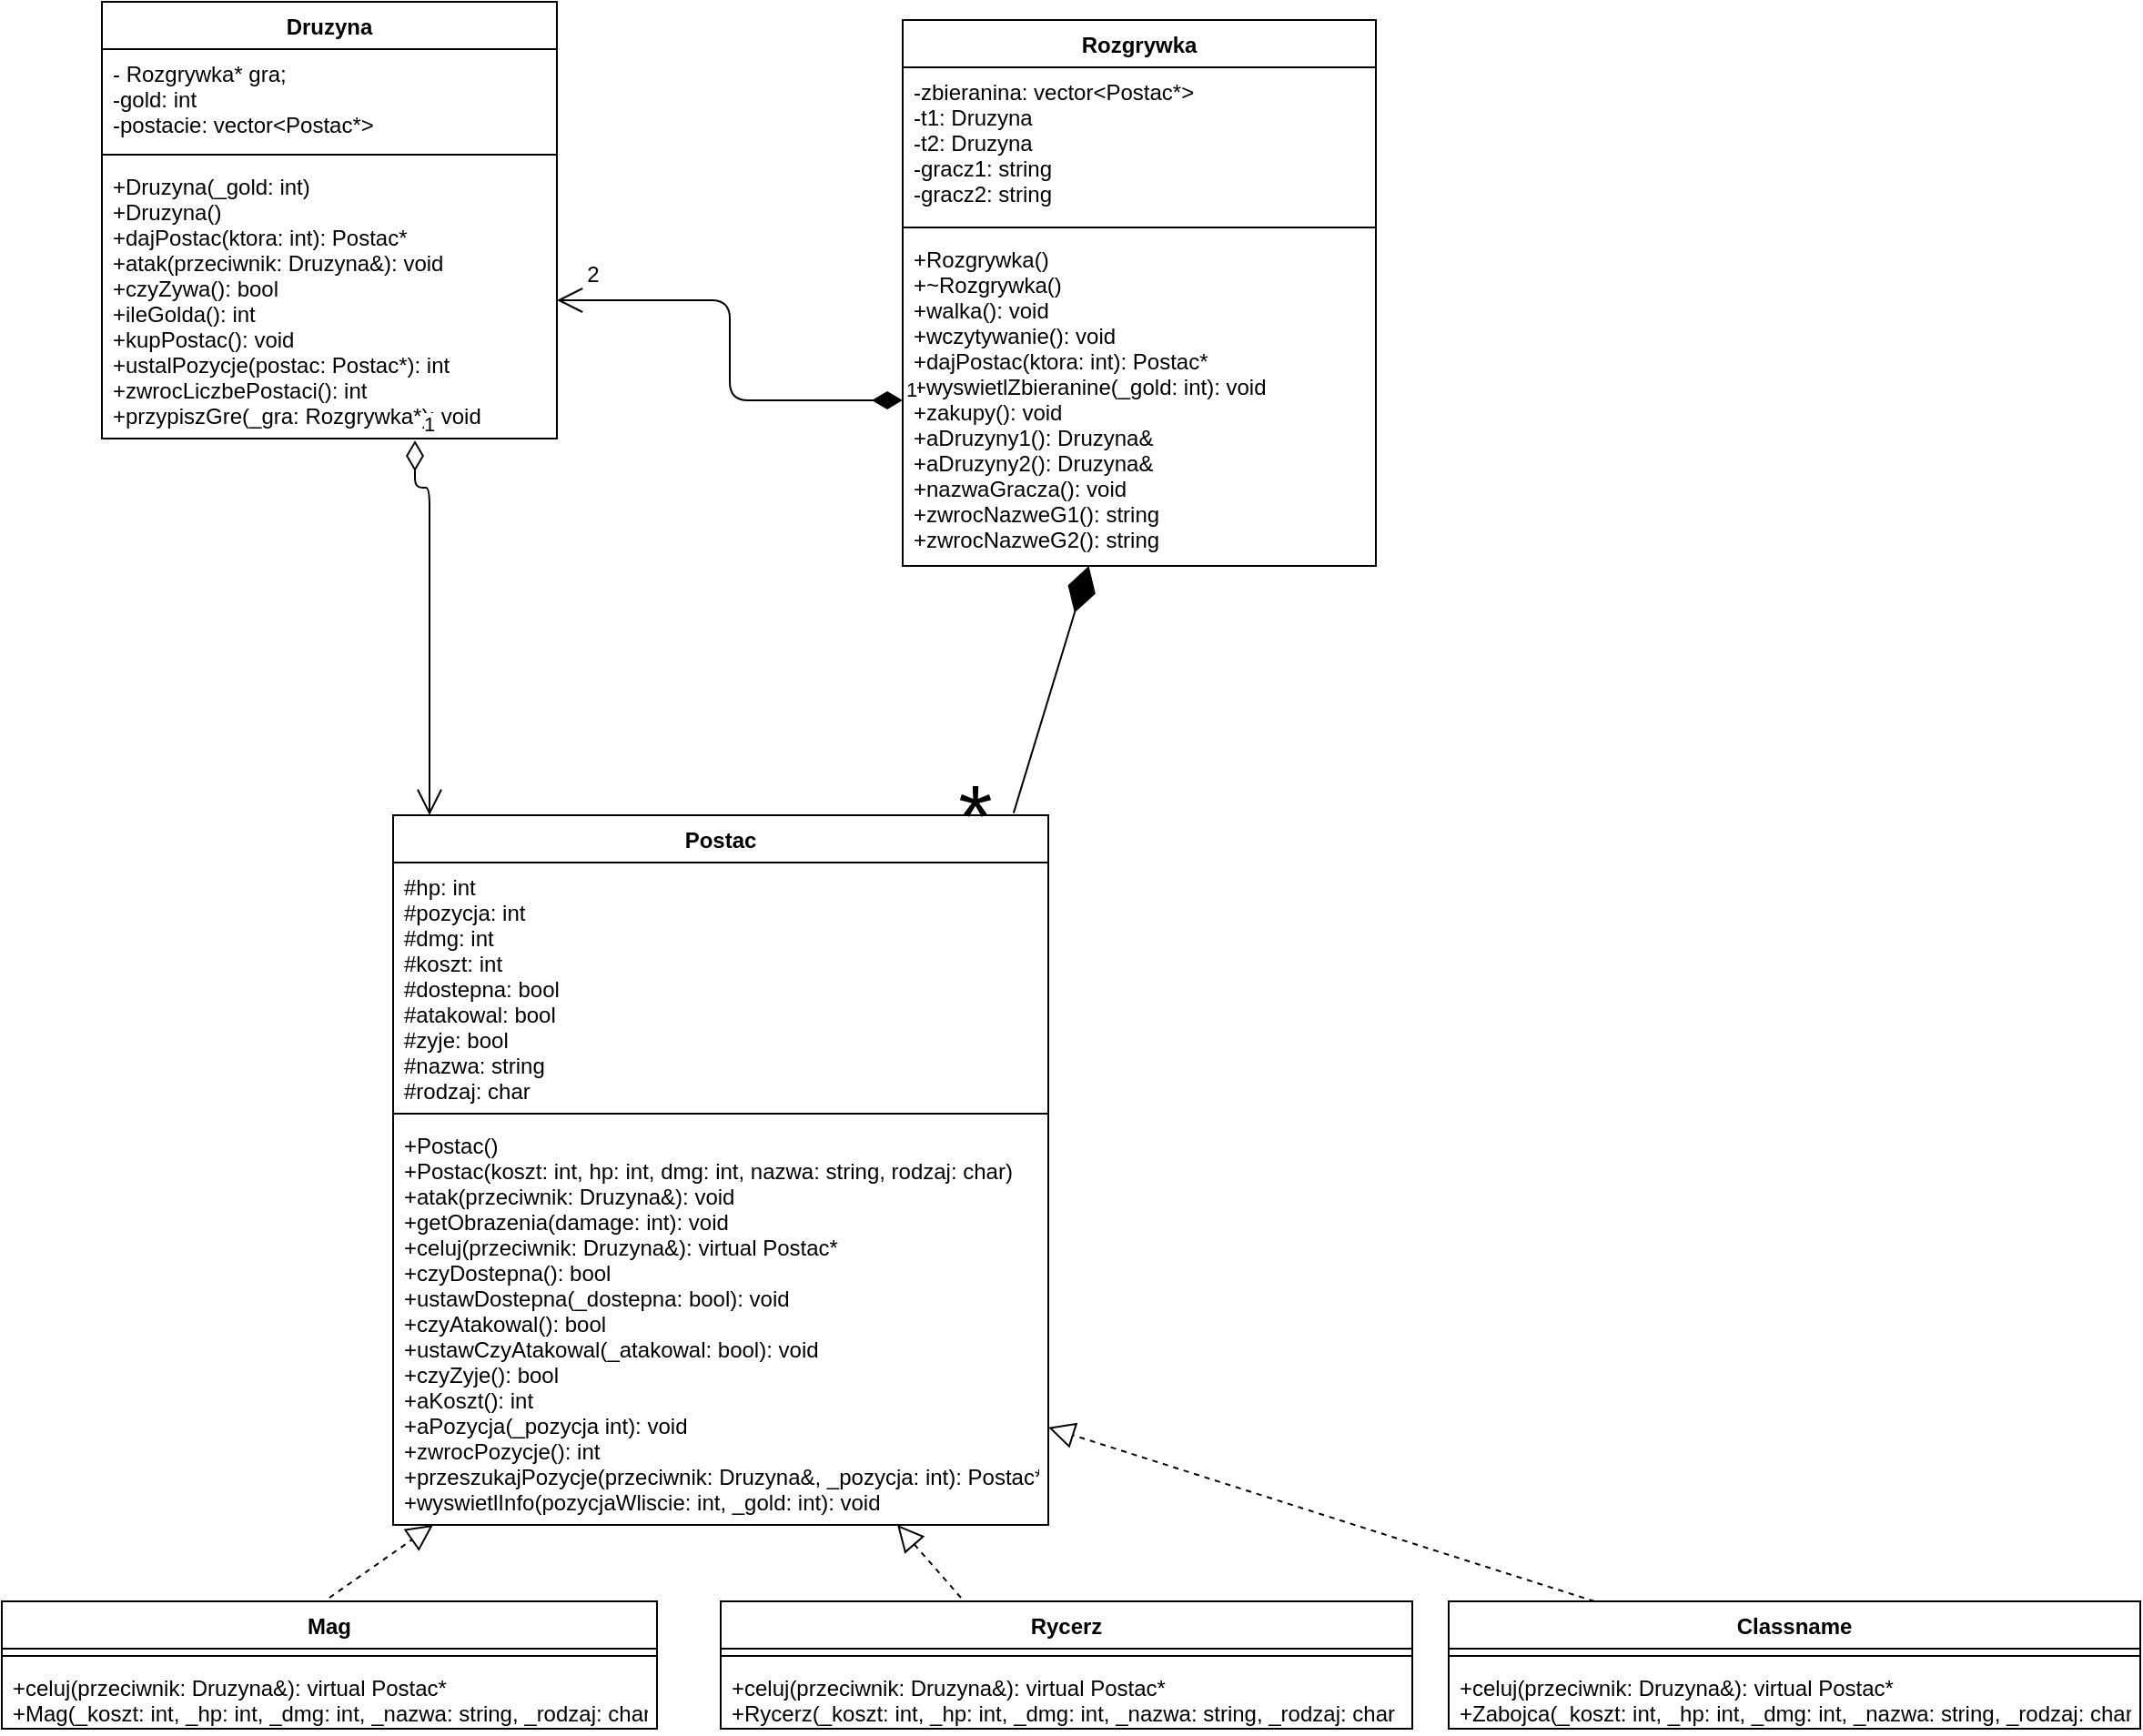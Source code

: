 <mxfile version="10.8.1" type="device"><diagram id="S9sJNFbwH8jNGxF_QSpA" name="Page-1"><mxGraphModel dx="1640" dy="899" grid="1" gridSize="10" guides="1" tooltips="1" connect="1" arrows="1" fold="1" page="1" pageScale="1" pageWidth="827" pageHeight="1169" background="none" math="0" shadow="0"><root><mxCell id="0"/><mxCell id="1" parent="0"/><mxCell id="AQSc2OAeia8mHagOynB7-1" value="Druzyna" style="swimlane;fontStyle=1;align=center;verticalAlign=top;childLayout=stackLayout;horizontal=1;startSize=26;horizontalStack=0;resizeParent=1;resizeParentMax=0;resizeLast=0;collapsible=1;marginBottom=0;" vertex="1" parent="1"><mxGeometry x="60" y="53" width="250" height="240" as="geometry"/></mxCell><mxCell id="AQSc2OAeia8mHagOynB7-2" value="- Rozgrywka* gra;&#10;-gold: int&#10;-postacie: vector&lt;Postac*&gt;&#10;" style="text;strokeColor=none;fillColor=none;align=left;verticalAlign=top;spacingLeft=4;spacingRight=4;overflow=hidden;rotatable=0;points=[[0,0.5],[1,0.5]];portConstraint=eastwest;" vertex="1" parent="AQSc2OAeia8mHagOynB7-1"><mxGeometry y="26" width="250" height="54" as="geometry"/></mxCell><mxCell id="AQSc2OAeia8mHagOynB7-3" value="" style="line;strokeWidth=1;fillColor=none;align=left;verticalAlign=middle;spacingTop=-1;spacingLeft=3;spacingRight=3;rotatable=0;labelPosition=right;points=[];portConstraint=eastwest;" vertex="1" parent="AQSc2OAeia8mHagOynB7-1"><mxGeometry y="80" width="250" height="8" as="geometry"/></mxCell><mxCell id="AQSc2OAeia8mHagOynB7-4" value="+Druzyna(_gold: int)&#10;+Druzyna()&#10;+dajPostac(ktora: int): Postac*&#10;+atak(przeciwnik: Druzyna&amp;): void&#10;+czyZywa(): bool&#10;+ileGolda(): int&#10;+kupPostac(): void&#10;+ustalPozycje(postac: Postac*): int&#10;+zwrocLiczbePostaci(): int&#10;+przypiszGre(_gra: Rozgrywka*): void&#10;" style="text;strokeColor=none;fillColor=none;align=left;verticalAlign=top;spacingLeft=4;spacingRight=4;overflow=hidden;rotatable=0;points=[[0,0.5],[1,0.5]];portConstraint=eastwest;" vertex="1" parent="AQSc2OAeia8mHagOynB7-1"><mxGeometry y="88" width="250" height="152" as="geometry"/></mxCell><mxCell id="AQSc2OAeia8mHagOynB7-5" value="Postac" style="swimlane;fontStyle=1;align=center;verticalAlign=top;childLayout=stackLayout;horizontal=1;startSize=26;horizontalStack=0;resizeParent=1;resizeParentMax=0;resizeLast=0;collapsible=1;marginBottom=0;" vertex="1" parent="1"><mxGeometry x="220" y="500" width="360" height="390" as="geometry"/></mxCell><mxCell id="AQSc2OAeia8mHagOynB7-6" value="#hp: int&#10;#pozycja: int&#10;#dmg: int&#10;#koszt: int&#10;#dostepna: bool&#10;#atakowal: bool&#10;#zyje: bool&#10;#nazwa: string&#10;#rodzaj: char&#10;" style="text;strokeColor=none;fillColor=none;align=left;verticalAlign=top;spacingLeft=4;spacingRight=4;overflow=hidden;rotatable=0;points=[[0,0.5],[1,0.5]];portConstraint=eastwest;" vertex="1" parent="AQSc2OAeia8mHagOynB7-5"><mxGeometry y="26" width="360" height="134" as="geometry"/></mxCell><mxCell id="AQSc2OAeia8mHagOynB7-7" value="" style="line;strokeWidth=1;fillColor=none;align=left;verticalAlign=middle;spacingTop=-1;spacingLeft=3;spacingRight=3;rotatable=0;labelPosition=right;points=[];portConstraint=eastwest;" vertex="1" parent="AQSc2OAeia8mHagOynB7-5"><mxGeometry y="160" width="360" height="8" as="geometry"/></mxCell><mxCell id="AQSc2OAeia8mHagOynB7-8" value="+Postac()&#10;+Postac(koszt: int, hp: int, dmg: int, nazwa: string, rodzaj: char)&#10;+atak(przeciwnik: Druzyna&amp;): void&#10;+getObrazenia(damage: int): void&#10;+celuj(przeciwnik: Druzyna&amp;): virtual Postac*&#10;+czyDostepna(): bool&#10;+ustawDostepna(_dostepna: bool): void&#10;+czyAtakowal(): bool&#10;+ustawCzyAtakowal(_atakowal: bool): void&#10;+czyZyje(): bool&#10;+aKoszt(): int&#10;+aPozycja(_pozycja int): void&#10;+zwrocPozycje(): int&#10;+przeszukajPozycje(przeciwnik: Druzyna&amp;, _pozycja: int): Postac*&#10;+wyswietlInfo(pozycjaWliscie: int, _gold: int): void" style="text;strokeColor=none;fillColor=none;align=left;verticalAlign=top;spacingLeft=4;spacingRight=4;overflow=hidden;rotatable=0;points=[[0,0.5],[1,0.5]];portConstraint=eastwest;" vertex="1" parent="AQSc2OAeia8mHagOynB7-5"><mxGeometry y="168" width="360" height="222" as="geometry"/></mxCell><mxCell id="AQSc2OAeia8mHagOynB7-9" value="Rozgrywka" style="swimlane;fontStyle=1;align=center;verticalAlign=top;childLayout=stackLayout;horizontal=1;startSize=26;horizontalStack=0;resizeParent=1;resizeParentMax=0;resizeLast=0;collapsible=1;marginBottom=0;" vertex="1" parent="1"><mxGeometry x="500" y="63" width="260" height="300" as="geometry"/></mxCell><mxCell id="AQSc2OAeia8mHagOynB7-10" value="-zbieranina: vector&lt;Postac*&gt;&#10;-t1: Druzyna&#10;-t2: Druzyna&#10;-gracz1: string&#10;-gracz2: string&#10;" style="text;strokeColor=none;fillColor=none;align=left;verticalAlign=top;spacingLeft=4;spacingRight=4;overflow=hidden;rotatable=0;points=[[0,0.5],[1,0.5]];portConstraint=eastwest;" vertex="1" parent="AQSc2OAeia8mHagOynB7-9"><mxGeometry y="26" width="260" height="84" as="geometry"/></mxCell><mxCell id="AQSc2OAeia8mHagOynB7-11" value="" style="line;strokeWidth=1;fillColor=none;align=left;verticalAlign=middle;spacingTop=-1;spacingLeft=3;spacingRight=3;rotatable=0;labelPosition=right;points=[];portConstraint=eastwest;" vertex="1" parent="AQSc2OAeia8mHagOynB7-9"><mxGeometry y="110" width="260" height="8" as="geometry"/></mxCell><mxCell id="AQSc2OAeia8mHagOynB7-12" value="+Rozgrywka()&#10;+~Rozgrywka()&#10;+walka(): void&#10;+wczytywanie(): void&#10;+dajPostac(ktora: int): Postac*&#10;+wyswietlZbieranine(_gold: int): void&#10;+zakupy(): void&#10;+aDruzyny1(): Druzyna&amp;&#10;+aDruzyny2(): Druzyna&amp;&#10;+nazwaGracza(): void&#10;+zwrocNazweG1(): string&#10;+zwrocNazweG2(): string&#10;" style="text;strokeColor=none;fillColor=none;align=left;verticalAlign=top;spacingLeft=4;spacingRight=4;overflow=hidden;rotatable=0;points=[[0,0.5],[1,0.5]];portConstraint=eastwest;" vertex="1" parent="AQSc2OAeia8mHagOynB7-9"><mxGeometry y="118" width="260" height="182" as="geometry"/></mxCell><mxCell id="AQSc2OAeia8mHagOynB7-13" value="Mag" style="swimlane;fontStyle=1;align=center;verticalAlign=top;childLayout=stackLayout;horizontal=1;startSize=26;horizontalStack=0;resizeParent=1;resizeParentMax=0;resizeLast=0;collapsible=1;marginBottom=0;" vertex="1" parent="1"><mxGeometry x="5" y="932" width="360" height="70" as="geometry"/></mxCell><mxCell id="AQSc2OAeia8mHagOynB7-15" value="" style="line;strokeWidth=1;fillColor=none;align=left;verticalAlign=middle;spacingTop=-1;spacingLeft=3;spacingRight=3;rotatable=0;labelPosition=right;points=[];portConstraint=eastwest;" vertex="1" parent="AQSc2OAeia8mHagOynB7-13"><mxGeometry y="26" width="360" height="8" as="geometry"/></mxCell><mxCell id="AQSc2OAeia8mHagOynB7-16" value="+celuj(przeciwnik: Druzyna&amp;): virtual Postac*&#10;+Mag(_koszt: int, _hp: int, _dmg: int, _nazwa: string, _rodzaj: char" style="text;strokeColor=none;fillColor=none;align=left;verticalAlign=top;spacingLeft=4;spacingRight=4;overflow=hidden;rotatable=0;points=[[0,0.5],[1,0.5]];portConstraint=eastwest;" vertex="1" parent="AQSc2OAeia8mHagOynB7-13"><mxGeometry y="34" width="360" height="36" as="geometry"/></mxCell><mxCell id="AQSc2OAeia8mHagOynB7-18" value="Rycerz" style="swimlane;fontStyle=1;align=center;verticalAlign=top;childLayout=stackLayout;horizontal=1;startSize=26;horizontalStack=0;resizeParent=1;resizeParentMax=0;resizeLast=0;collapsible=1;marginBottom=0;" vertex="1" parent="1"><mxGeometry x="400" y="932" width="380" height="70" as="geometry"/></mxCell><mxCell id="AQSc2OAeia8mHagOynB7-20" value="" style="line;strokeWidth=1;fillColor=none;align=left;verticalAlign=middle;spacingTop=-1;spacingLeft=3;spacingRight=3;rotatable=0;labelPosition=right;points=[];portConstraint=eastwest;" vertex="1" parent="AQSc2OAeia8mHagOynB7-18"><mxGeometry y="26" width="380" height="8" as="geometry"/></mxCell><mxCell id="AQSc2OAeia8mHagOynB7-21" value="+celuj(przeciwnik: Druzyna&amp;): virtual Postac*&#10;+Rycerz(_koszt: int, _hp: int, _dmg: int, _nazwa: string, _rodzaj: char" style="text;strokeColor=none;fillColor=none;align=left;verticalAlign=top;spacingLeft=4;spacingRight=4;overflow=hidden;rotatable=0;points=[[0,0.5],[1,0.5]];portConstraint=eastwest;" vertex="1" parent="AQSc2OAeia8mHagOynB7-18"><mxGeometry y="34" width="380" height="36" as="geometry"/></mxCell><mxCell id="AQSc2OAeia8mHagOynB7-22" value="Classname" style="swimlane;fontStyle=1;align=center;verticalAlign=top;childLayout=stackLayout;horizontal=1;startSize=26;horizontalStack=0;resizeParent=1;resizeParentMax=0;resizeLast=0;collapsible=1;marginBottom=0;" vertex="1" parent="1"><mxGeometry x="800" y="932" width="380" height="70" as="geometry"/></mxCell><mxCell id="AQSc2OAeia8mHagOynB7-24" value="" style="line;strokeWidth=1;fillColor=none;align=left;verticalAlign=middle;spacingTop=-1;spacingLeft=3;spacingRight=3;rotatable=0;labelPosition=right;points=[];portConstraint=eastwest;" vertex="1" parent="AQSc2OAeia8mHagOynB7-22"><mxGeometry y="26" width="380" height="8" as="geometry"/></mxCell><mxCell id="AQSc2OAeia8mHagOynB7-25" value="+celuj(przeciwnik: Druzyna&amp;): virtual Postac*&#10;+Zabojca(_koszt: int, _hp: int, _dmg: int, _nazwa: string, _rodzaj: char" style="text;strokeColor=none;fillColor=none;align=left;verticalAlign=top;spacingLeft=4;spacingRight=4;overflow=hidden;rotatable=0;points=[[0,0.5],[1,0.5]];portConstraint=eastwest;" vertex="1" parent="AQSc2OAeia8mHagOynB7-22"><mxGeometry y="34" width="380" height="36" as="geometry"/></mxCell><mxCell id="AQSc2OAeia8mHagOynB7-27" value="1" style="endArrow=open;html=1;endSize=12;startArrow=diamondThin;startSize=14;startFill=0;edgeStyle=orthogonalEdgeStyle;align=left;verticalAlign=bottom;exitX=0.688;exitY=1.007;exitDx=0;exitDy=0;exitPerimeter=0;" edge="1" parent="1" source="AQSc2OAeia8mHagOynB7-4" target="AQSc2OAeia8mHagOynB7-5"><mxGeometry x="-1" y="3" relative="1" as="geometry"><mxPoint x="210" y="320" as="sourcePoint"/><mxPoint x="250" y="470" as="targetPoint"/><Array as="points"><mxPoint x="232" y="320"/><mxPoint x="240" y="320"/></Array></mxGeometry></mxCell><mxCell id="AQSc2OAeia8mHagOynB7-28" value="1" style="endArrow=open;html=1;endSize=12;startArrow=diamondThin;startSize=14;startFill=1;edgeStyle=orthogonalEdgeStyle;align=left;verticalAlign=bottom;" edge="1" parent="1" source="AQSc2OAeia8mHagOynB7-12" target="AQSc2OAeia8mHagOynB7-4"><mxGeometry x="-1" y="3" relative="1" as="geometry"><mxPoint x="325" y="180" as="sourcePoint"/><mxPoint x="400" y="280" as="targetPoint"/><Array as="points"/></mxGeometry></mxCell><mxCell id="AQSc2OAeia8mHagOynB7-29" value="" style="endArrow=diamondThin;endFill=1;endSize=24;html=1;exitX=0.947;exitY=-0.003;exitDx=0;exitDy=0;exitPerimeter=0;" edge="1" parent="1" source="AQSc2OAeia8mHagOynB7-5" target="AQSc2OAeia8mHagOynB7-12"><mxGeometry width="160" relative="1" as="geometry"><mxPoint x="470" y="420" as="sourcePoint"/><mxPoint x="560" y="380" as="targetPoint"/></mxGeometry></mxCell><mxCell id="AQSc2OAeia8mHagOynB7-30" value="" style="endArrow=block;dashed=1;endFill=0;endSize=12;html=1;" edge="1" parent="1" target="AQSc2OAeia8mHagOynB7-8"><mxGeometry width="160" relative="1" as="geometry"><mxPoint x="185" y="930" as="sourcePoint"/><mxPoint x="185" y="890" as="targetPoint"/></mxGeometry></mxCell><mxCell id="AQSc2OAeia8mHagOynB7-32" value="" style="endArrow=block;dashed=1;endFill=0;endSize=12;html=1;" edge="1" parent="1" target="AQSc2OAeia8mHagOynB7-8"><mxGeometry width="160" relative="1" as="geometry"><mxPoint x="532" y="930" as="sourcePoint"/><mxPoint x="590" y="910" as="targetPoint"/></mxGeometry></mxCell><mxCell id="AQSc2OAeia8mHagOynB7-34" value="" style="endArrow=block;dashed=1;endFill=0;endSize=12;html=1;" edge="1" parent="1" source="AQSc2OAeia8mHagOynB7-22" target="AQSc2OAeia8mHagOynB7-8"><mxGeometry width="160" relative="1" as="geometry"><mxPoint x="810" y="850" as="sourcePoint"/><mxPoint x="970" y="850" as="targetPoint"/></mxGeometry></mxCell><mxCell id="AQSc2OAeia8mHagOynB7-35" value="2" style="text;html=1;strokeColor=none;fillColor=none;align=center;verticalAlign=middle;whiteSpace=wrap;rounded=0;" vertex="1" parent="1"><mxGeometry x="310" y="193" width="40" height="20" as="geometry"/></mxCell><mxCell id="AQSc2OAeia8mHagOynB7-36" value="&lt;font style=&quot;font-size: 48px&quot;&gt;*&lt;/font&gt;" style="text;html=1;strokeColor=none;fillColor=none;align=center;verticalAlign=middle;whiteSpace=wrap;rounded=0;" vertex="1" parent="1"><mxGeometry x="520" y="490" width="40" height="20" as="geometry"/></mxCell></root></mxGraphModel></diagram></mxfile>
